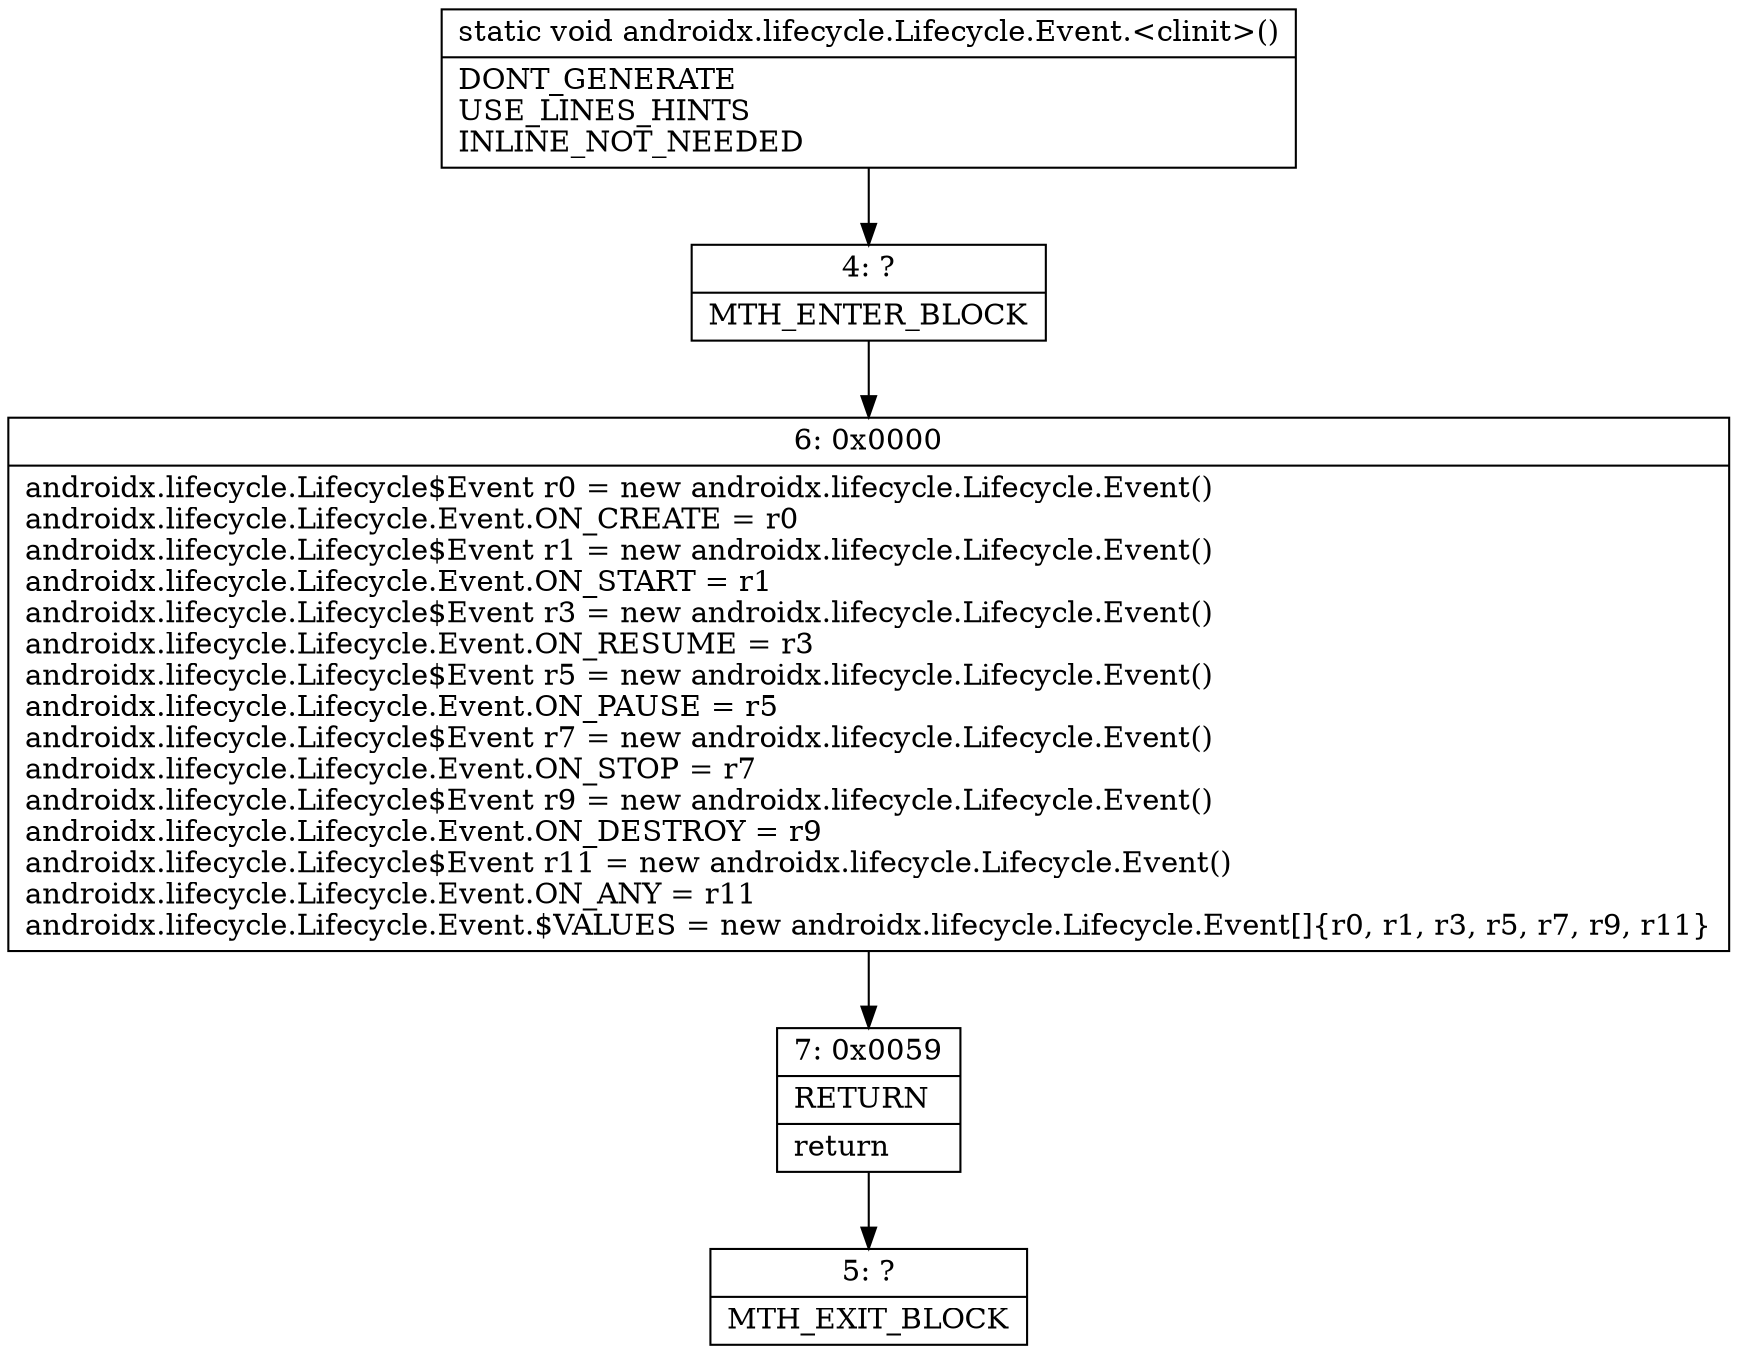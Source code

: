 digraph "CFG forandroidx.lifecycle.Lifecycle.Event.\<clinit\>()V" {
Node_4 [shape=record,label="{4\:\ ?|MTH_ENTER_BLOCK\l}"];
Node_6 [shape=record,label="{6\:\ 0x0000|androidx.lifecycle.Lifecycle$Event r0 = new androidx.lifecycle.Lifecycle.Event()\landroidx.lifecycle.Lifecycle.Event.ON_CREATE = r0\landroidx.lifecycle.Lifecycle$Event r1 = new androidx.lifecycle.Lifecycle.Event()\landroidx.lifecycle.Lifecycle.Event.ON_START = r1\landroidx.lifecycle.Lifecycle$Event r3 = new androidx.lifecycle.Lifecycle.Event()\landroidx.lifecycle.Lifecycle.Event.ON_RESUME = r3\landroidx.lifecycle.Lifecycle$Event r5 = new androidx.lifecycle.Lifecycle.Event()\landroidx.lifecycle.Lifecycle.Event.ON_PAUSE = r5\landroidx.lifecycle.Lifecycle$Event r7 = new androidx.lifecycle.Lifecycle.Event()\landroidx.lifecycle.Lifecycle.Event.ON_STOP = r7\landroidx.lifecycle.Lifecycle$Event r9 = new androidx.lifecycle.Lifecycle.Event()\landroidx.lifecycle.Lifecycle.Event.ON_DESTROY = r9\landroidx.lifecycle.Lifecycle$Event r11 = new androidx.lifecycle.Lifecycle.Event()\landroidx.lifecycle.Lifecycle.Event.ON_ANY = r11\landroidx.lifecycle.Lifecycle.Event.$VALUES = new androidx.lifecycle.Lifecycle.Event[]\{r0, r1, r3, r5, r7, r9, r11\}\l}"];
Node_7 [shape=record,label="{7\:\ 0x0059|RETURN\l|return\l}"];
Node_5 [shape=record,label="{5\:\ ?|MTH_EXIT_BLOCK\l}"];
MethodNode[shape=record,label="{static void androidx.lifecycle.Lifecycle.Event.\<clinit\>()  | DONT_GENERATE\lUSE_LINES_HINTS\lINLINE_NOT_NEEDED\l}"];
MethodNode -> Node_4;Node_4 -> Node_6;
Node_6 -> Node_7;
Node_7 -> Node_5;
}

